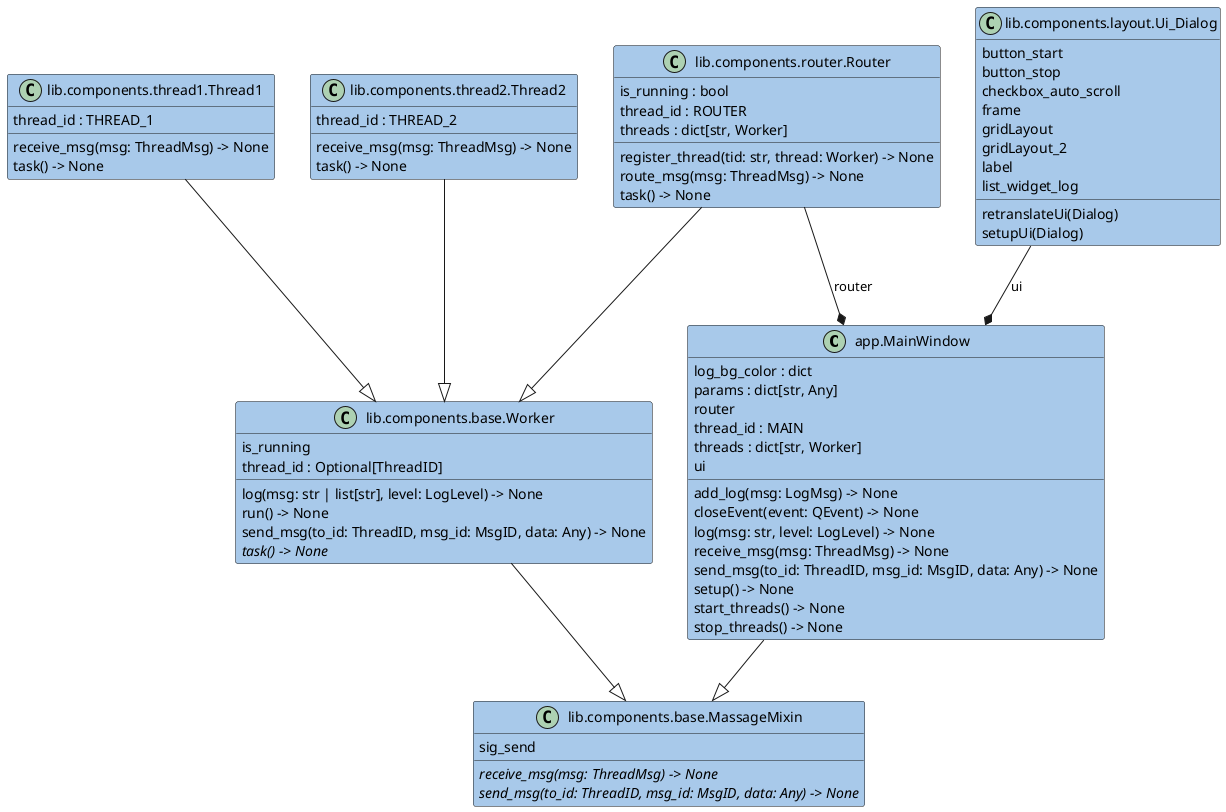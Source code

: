 @startuml classes
!define MAIN_CLASS_COLOR #a8c9ea

set namespaceSeparator none
class "app.MainWindow" as app.MainWindow MAIN_CLASS_COLOR {
  log_bg_color : dict
  params : dict[str, Any]
  router
  thread_id : MAIN
  threads : dict[str, Worker]
  ui
  add_log(msg: LogMsg) -> None
  closeEvent(event: QEvent) -> None
  log(msg: str, level: LogLevel) -> None
  receive_msg(msg: ThreadMsg) -> None
  send_msg(to_id: ThreadID, msg_id: MsgID, data: Any) -> None
  setup() -> None
  start_threads() -> None
  stop_threads() -> None
}
class "lib.components.base.MassageMixin" as lib.components.base.MassageMixin MAIN_CLASS_COLOR {
  sig_send
  {abstract}receive_msg(msg: ThreadMsg) -> None
  {abstract}send_msg(to_id: ThreadID, msg_id: MsgID, data: Any) -> None
}
class "lib.components.base.Worker" as lib.components.base.Worker MAIN_CLASS_COLOR {
  is_running
  thread_id : Optional[ThreadID]
  log(msg: str | list[str], level: LogLevel) -> None
  run() -> None
  send_msg(to_id: ThreadID, msg_id: MsgID, data: Any) -> None
  {abstract}task() -> None
}
class "lib.components.layout.Ui_Dialog" as lib.components.layout.Ui_Dialog MAIN_CLASS_COLOR {
  button_start
  button_stop
  checkbox_auto_scroll
  frame
  gridLayout
  gridLayout_2
  label
  list_widget_log
  retranslateUi(Dialog)
  setupUi(Dialog)
}
class "lib.components.router.Router" as lib.components.router.Router MAIN_CLASS_COLOR {
  is_running : bool
  thread_id : ROUTER
  threads : dict[str, Worker]
  register_thread(tid: str, thread: Worker) -> None
  route_msg(msg: ThreadMsg) -> None
  task() -> None
}
class "lib.components.thread1.Thread1" as lib.components.thread1.Thread1 MAIN_CLASS_COLOR {
  thread_id : THREAD_1
  receive_msg(msg: ThreadMsg) -> None
  task() -> None
}
class "lib.components.thread2.Thread2" as lib.components.thread2.Thread2 MAIN_CLASS_COLOR {
  thread_id : THREAD_2

  receive_msg(msg: ThreadMsg) -> None
  task() -> None
}
app.MainWindow --|> lib.components.base.MassageMixin
lib.components.base.Worker --|> lib.components.base.MassageMixin
lib.components.router.Router --|> lib.components.base.Worker
lib.components.thread1.Thread1 --|> lib.components.base.Worker
lib.components.thread2.Thread2 --|> lib.components.base.Worker
lib.components.layout.Ui_Dialog --* app.MainWindow : ui
lib.components.router.Router --* app.MainWindow : router
@enduml

